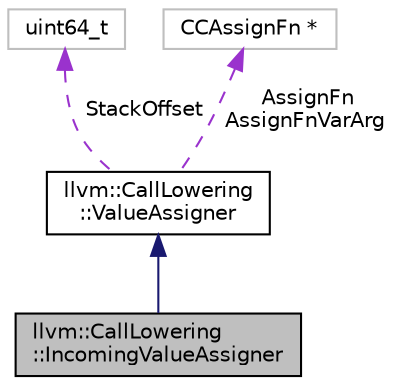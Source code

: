 digraph "llvm::CallLowering::IncomingValueAssigner"
{
 // LATEX_PDF_SIZE
  bgcolor="transparent";
  edge [fontname="Helvetica",fontsize="10",labelfontname="Helvetica",labelfontsize="10"];
  node [fontname="Helvetica",fontsize="10",shape=record];
  Node1 [label="llvm::CallLowering\l::IncomingValueAssigner",height=0.2,width=0.4,color="black", fillcolor="grey75", style="filled", fontcolor="black",tooltip=" "];
  Node2 -> Node1 [dir="back",color="midnightblue",fontsize="10",style="solid",fontname="Helvetica"];
  Node2 [label="llvm::CallLowering\l::ValueAssigner",height=0.2,width=0.4,color="black",URL="$structllvm_1_1CallLowering_1_1ValueAssigner.html",tooltip="Argument handling is mostly uniform between the four places that make these decisions: function forma..."];
  Node3 -> Node2 [dir="back",color="darkorchid3",fontsize="10",style="dashed",label=" StackOffset" ,fontname="Helvetica"];
  Node3 [label="uint64_t",height=0.2,width=0.4,color="grey75",tooltip=" "];
  Node4 -> Node2 [dir="back",color="darkorchid3",fontsize="10",style="dashed",label=" AssignFn\nAssignFnVarArg" ,fontname="Helvetica"];
  Node4 [label="CCAssignFn *",height=0.2,width=0.4,color="grey75",tooltip=" "];
}
